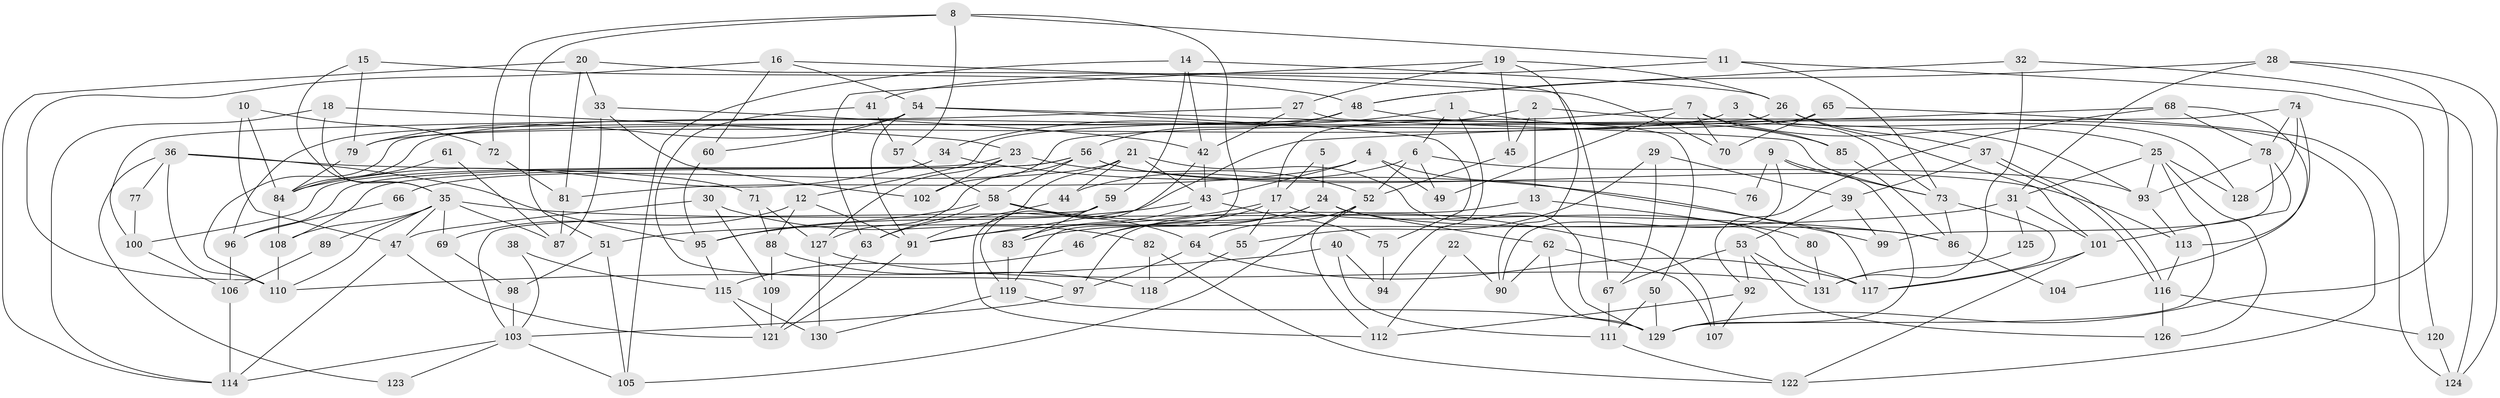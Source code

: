 // coarse degree distribution, {4: 0.20754716981132076, 6: 0.09433962264150944, 8: 0.07547169811320754, 7: 0.1509433962264151, 5: 0.22641509433962265, 3: 0.07547169811320754, 11: 0.09433962264150944, 9: 0.05660377358490566, 10: 0.018867924528301886}
// Generated by graph-tools (version 1.1) at 2025/37/03/04/25 23:37:13]
// undirected, 131 vertices, 262 edges
graph export_dot {
  node [color=gray90,style=filled];
  1;
  2;
  3;
  4;
  5;
  6;
  7;
  8;
  9;
  10;
  11;
  12;
  13;
  14;
  15;
  16;
  17;
  18;
  19;
  20;
  21;
  22;
  23;
  24;
  25;
  26;
  27;
  28;
  29;
  30;
  31;
  32;
  33;
  34;
  35;
  36;
  37;
  38;
  39;
  40;
  41;
  42;
  43;
  44;
  45;
  46;
  47;
  48;
  49;
  50;
  51;
  52;
  53;
  54;
  55;
  56;
  57;
  58;
  59;
  60;
  61;
  62;
  63;
  64;
  65;
  66;
  67;
  68;
  69;
  70;
  71;
  72;
  73;
  74;
  75;
  76;
  77;
  78;
  79;
  80;
  81;
  82;
  83;
  84;
  85;
  86;
  87;
  88;
  89;
  90;
  91;
  92;
  93;
  94;
  95;
  96;
  97;
  98;
  99;
  100;
  101;
  102;
  103;
  104;
  105;
  106;
  107;
  108;
  109;
  110;
  111;
  112;
  113;
  114;
  115;
  116;
  117;
  118;
  119;
  120;
  121;
  122;
  123;
  124;
  125;
  126;
  127;
  128;
  129;
  130;
  131;
  1 -- 85;
  1 -- 94;
  1 -- 6;
  1 -- 34;
  2 -- 45;
  2 -- 17;
  2 -- 13;
  2 -- 122;
  3 -- 79;
  3 -- 128;
  3 -- 73;
  4 -- 49;
  4 -- 43;
  4 -- 81;
  4 -- 117;
  5 -- 17;
  5 -- 24;
  6 -- 93;
  6 -- 44;
  6 -- 49;
  6 -- 52;
  7 -- 25;
  7 -- 12;
  7 -- 49;
  7 -- 70;
  7 -- 85;
  8 -- 119;
  8 -- 51;
  8 -- 11;
  8 -- 57;
  8 -- 72;
  9 -- 90;
  9 -- 129;
  9 -- 73;
  9 -- 76;
  10 -- 72;
  10 -- 47;
  10 -- 84;
  11 -- 73;
  11 -- 41;
  11 -- 120;
  12 -- 69;
  12 -- 88;
  12 -- 91;
  13 -- 97;
  13 -- 80;
  14 -- 42;
  14 -- 105;
  14 -- 26;
  14 -- 59;
  15 -- 79;
  15 -- 48;
  15 -- 35;
  16 -- 110;
  16 -- 54;
  16 -- 60;
  16 -- 70;
  17 -- 91;
  17 -- 117;
  17 -- 46;
  17 -- 55;
  18 -- 23;
  18 -- 35;
  18 -- 114;
  19 -- 26;
  19 -- 63;
  19 -- 27;
  19 -- 45;
  19 -- 90;
  20 -- 67;
  20 -- 81;
  20 -- 33;
  20 -- 114;
  21 -- 91;
  21 -- 43;
  21 -- 44;
  21 -- 66;
  21 -- 129;
  22 -- 112;
  22 -- 90;
  23 -- 52;
  23 -- 127;
  23 -- 100;
  23 -- 102;
  24 -- 83;
  24 -- 86;
  24 -- 46;
  24 -- 62;
  25 -- 31;
  25 -- 93;
  25 -- 126;
  25 -- 128;
  25 -- 129;
  26 -- 110;
  26 -- 37;
  26 -- 101;
  27 -- 100;
  27 -- 42;
  27 -- 50;
  28 -- 124;
  28 -- 129;
  28 -- 31;
  28 -- 48;
  29 -- 67;
  29 -- 39;
  29 -- 55;
  30 -- 47;
  30 -- 109;
  30 -- 82;
  31 -- 101;
  31 -- 51;
  31 -- 125;
  32 -- 48;
  32 -- 124;
  32 -- 131;
  33 -- 42;
  33 -- 87;
  33 -- 102;
  34 -- 84;
  34 -- 99;
  35 -- 47;
  35 -- 69;
  35 -- 86;
  35 -- 87;
  35 -- 89;
  35 -- 108;
  35 -- 110;
  36 -- 95;
  36 -- 110;
  36 -- 71;
  36 -- 77;
  36 -- 123;
  37 -- 116;
  37 -- 116;
  37 -- 39;
  38 -- 103;
  38 -- 115;
  39 -- 99;
  39 -- 53;
  40 -- 110;
  40 -- 111;
  40 -- 94;
  41 -- 57;
  41 -- 97;
  42 -- 43;
  42 -- 119;
  43 -- 83;
  43 -- 95;
  43 -- 75;
  44 -- 63;
  45 -- 52;
  46 -- 115;
  47 -- 121;
  47 -- 114;
  48 -- 93;
  48 -- 56;
  48 -- 96;
  50 -- 129;
  50 -- 111;
  51 -- 105;
  51 -- 98;
  52 -- 64;
  52 -- 105;
  52 -- 112;
  53 -- 131;
  53 -- 67;
  53 -- 92;
  53 -- 126;
  54 -- 91;
  54 -- 73;
  54 -- 60;
  54 -- 75;
  54 -- 79;
  55 -- 118;
  56 -- 58;
  56 -- 76;
  56 -- 96;
  56 -- 108;
  56 -- 113;
  56 -- 127;
  57 -- 58;
  58 -- 64;
  58 -- 107;
  58 -- 63;
  58 -- 95;
  59 -- 112;
  59 -- 83;
  59 -- 103;
  60 -- 95;
  61 -- 84;
  61 -- 87;
  62 -- 129;
  62 -- 90;
  62 -- 107;
  63 -- 121;
  64 -- 117;
  64 -- 97;
  65 -- 70;
  65 -- 84;
  65 -- 124;
  66 -- 96;
  67 -- 111;
  68 -- 91;
  68 -- 78;
  68 -- 92;
  68 -- 104;
  69 -- 98;
  71 -- 127;
  71 -- 88;
  72 -- 81;
  73 -- 86;
  73 -- 117;
  74 -- 113;
  74 -- 102;
  74 -- 78;
  74 -- 128;
  75 -- 94;
  77 -- 100;
  78 -- 101;
  78 -- 93;
  78 -- 99;
  79 -- 84;
  80 -- 131;
  81 -- 87;
  82 -- 122;
  82 -- 118;
  83 -- 119;
  84 -- 108;
  85 -- 86;
  86 -- 104;
  88 -- 118;
  88 -- 109;
  89 -- 106;
  91 -- 121;
  92 -- 107;
  92 -- 112;
  93 -- 113;
  95 -- 115;
  96 -- 106;
  97 -- 103;
  98 -- 103;
  100 -- 106;
  101 -- 117;
  101 -- 122;
  103 -- 114;
  103 -- 105;
  103 -- 123;
  106 -- 114;
  108 -- 110;
  109 -- 121;
  111 -- 122;
  113 -- 116;
  115 -- 121;
  115 -- 130;
  116 -- 126;
  116 -- 120;
  119 -- 129;
  119 -- 130;
  120 -- 124;
  125 -- 131;
  127 -- 130;
  127 -- 131;
}
